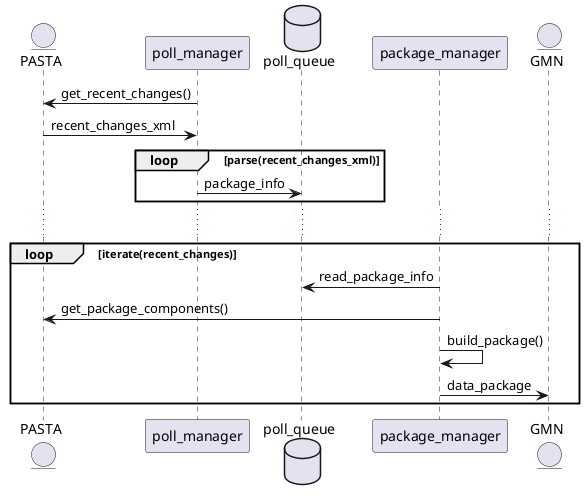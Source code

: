@startuml

entity PASTA
participant poll_manager
database poll_queue
participant package_manager
entity GMN

poll_manager->PASTA: get_recent_changes()
PASTA->poll_manager: recent_changes_xml

loop parse(recent_changes_xml)
poll_manager->poll_queue: package_info
end

...

loop iterate(recent_changes)
package_manager->poll_queue: read_package_info
package_manager->PASTA: get_package_components()
package_manager->package_manager: build_package()
package_manager->GMN: data_package
end


@enduml